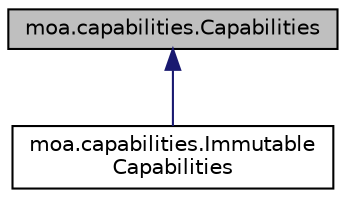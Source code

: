 digraph "moa.capabilities.Capabilities"
{
 // LATEX_PDF_SIZE
  edge [fontname="Helvetica",fontsize="10",labelfontname="Helvetica",labelfontsize="10"];
  node [fontname="Helvetica",fontsize="10",shape=record];
  Node1 [label="moa.capabilities.Capabilities",height=0.2,width=0.4,color="black", fillcolor="grey75", style="filled", fontcolor="black",tooltip=" "];
  Node1 -> Node2 [dir="back",color="midnightblue",fontsize="10",style="solid",fontname="Helvetica"];
  Node2 [label="moa.capabilities.Immutable\lCapabilities",height=0.2,width=0.4,color="black", fillcolor="white", style="filled",URL="$classmoa_1_1capabilities_1_1_immutable_capabilities.html",tooltip=" "];
}
